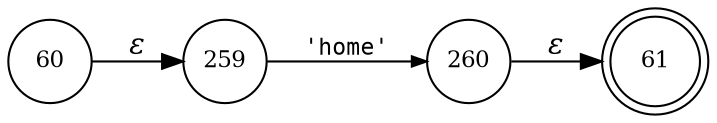 digraph ATN {
rankdir=LR;
s61[fontsize=11, label="61", shape=doublecircle, fixedsize=true, width=.6];
s259[fontsize=11,label="259", shape=circle, fixedsize=true, width=.55, peripheries=1];
s260[fontsize=11,label="260", shape=circle, fixedsize=true, width=.55, peripheries=1];
s60[fontsize=11,label="60", shape=circle, fixedsize=true, width=.55, peripheries=1];
s60 -> s259 [fontname="Times-Italic", label="&epsilon;"];
s259 -> s260 [fontsize=11, fontname="Courier", arrowsize=.7, label = "'home'", arrowhead = normal];
s260 -> s61 [fontname="Times-Italic", label="&epsilon;"];
}